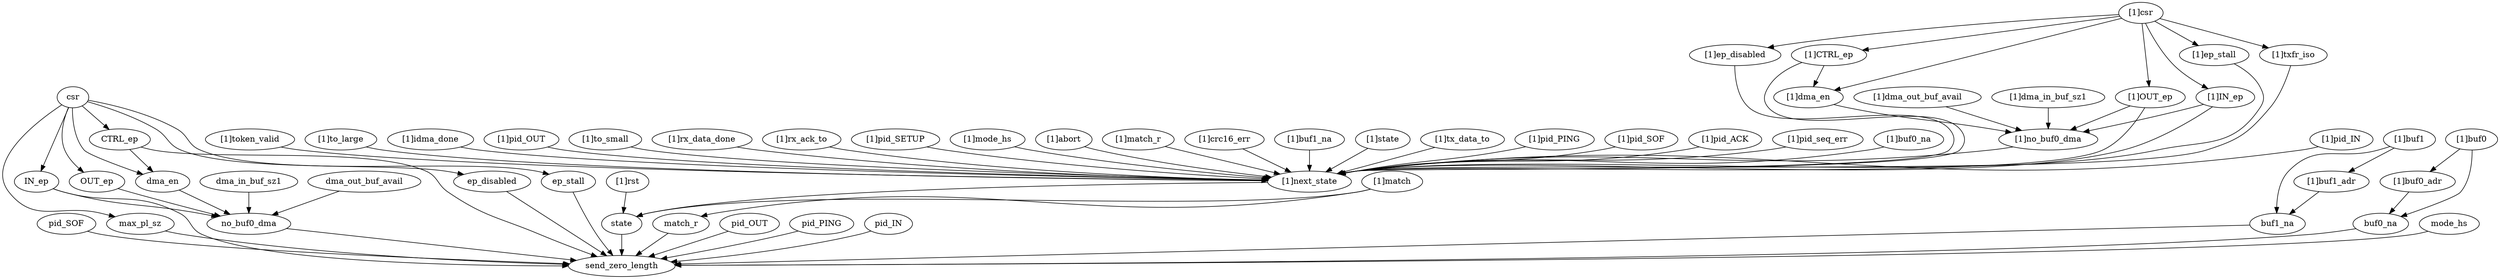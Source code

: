 strict digraph "" {
	pid_SOF	 [complexity=3,
		importance=0.012900203773,
		rank=0.00430006792432];
	send_zero_length	 [complexity=0,
		importance=0.00814253921694,
		rank=0.0];
	pid_SOF -> send_zero_length;
	dma_en	 [complexity=15,
		importance=0.0235546221212,
		rank=0.00157030814141];
	no_buf0_dma	 [complexity=9,
		importance=0.0187042182065,
		rank=0.00207824646738];
	dma_en -> no_buf0_dma;
	"[1]rst"	 [complexity=2,
		importance=0.118998430551,
		rank=0.0594992152756];
	state	 [complexity=1,
		importance=0.0380802553317,
		rank=0.0380802553317];
	"[1]rst" -> state;
	"[1]dma_in_buf_sz1"	 [complexity=18,
		importance=0.356688026298,
		rank=0.019816001461];
	"[1]no_buf0_dma"	 [complexity=12,
		importance=0.351930361741,
		rank=0.0293275301451];
	"[1]dma_in_buf_sz1" -> "[1]no_buf0_dma";
	pid_OUT	 [complexity=9,
		importance=0.012900203773,
		rank=0.00143335597477];
	pid_OUT -> send_zero_length;
	"[1]pid_IN"	 [complexity=15,
		importance=0.516810688684,
		rank=0.0344540459123];
	"[1]next_state"	 [complexity=3,
		importance=0.085342170688,
		rank=0.0284473902293];
	"[1]pid_IN" -> "[1]next_state";
	"[1]dma_en"	 [complexity=18,
		importance=0.356780765656,
		rank=0.0198211536476];
	"[1]dma_en" -> "[1]no_buf0_dma";
	pid_PING	 [complexity=2,
		importance=0.012900203773,
		rank=0.00645010188648];
	pid_PING -> send_zero_length;
	"[1]ep_disabled"	 [complexity=6,
		importance=0.431490960255,
		rank=0.0719151600426];
	"[1]ep_disabled" -> "[1]next_state";
	pid_IN	 [complexity=12,
		importance=0.0210427429899,
		rank=0.00175356191582];
	pid_IN -> send_zero_length;
	"[1]csr"	 [complexity=20,
		importance=0.361468133113,
		rank=0.0180734066556];
	"[1]csr" -> "[1]dma_en";
	"[1]csr" -> "[1]ep_disabled";
	"[1]CTRL_ep"	 [complexity=21,
		importance=0.361560872472,
		rank=0.0172171844034];
	"[1]csr" -> "[1]CTRL_ep";
	"[1]OUT_ep"	 [complexity=18,
		importance=0.356710468557,
		rank=0.0198172482532];
	"[1]csr" -> "[1]OUT_ep";
	"[1]IN_ep"	 [complexity=18,
		importance=0.356710468557,
		rank=0.0198172482532];
	"[1]csr" -> "[1]IN_ep";
	"[1]ep_stall"	 [complexity=4,
		importance=0.431490960255,
		rank=0.107872740064];
	"[1]csr" -> "[1]ep_stall";
	"[1]txfr_iso"	 [complexity=5,
		importance=0.346148789567,
		rank=0.0692297579135];
	"[1]csr" -> "[1]txfr_iso";
	"[1]token_valid"	 [complexity=5,
		importance=0.090099835244,
		rank=0.0180199670488];
	"[1]token_valid" -> "[1]next_state";
	"[1]to_large"	 [complexity=5,
		importance=0.349073570555,
		rank=0.0698147141111];
	"[1]to_large" -> "[1]next_state";
	"[1]buf1"	 [complexity=15,
		importance=0.0330691202907,
		rank=0.00220460801938];
	buf1_na	 [complexity=9,
		importance=0.0227608313435,
		rank=0.00252898126039];
	"[1]buf1" -> buf1_na;
	"[1]buf1_adr"	 [complexity=12,
		importance=0.0283114557347,
		rank=0.00235928797789];
	"[1]buf1" -> "[1]buf1_adr";
	"[1]buf0"	 [complexity=15,
		importance=0.0326990688833,
		rank=0.00217993792555];
	"[1]buf0_adr"	 [complexity=12,
		importance=0.0279414043273,
		rank=0.00232845036061];
	"[1]buf0" -> "[1]buf0_adr";
	buf0_na	 [complexity=9,
		importance=0.0223907799361,
		rank=0.00248786443735];
	"[1]buf0" -> buf0_na;
	"[1]CTRL_ep" -> "[1]dma_en";
	"[1]CTRL_ep" -> "[1]next_state";
	ep_disabled	 [complexity=3,
		importance=0.0129226460324,
		rank=0.00430754867748];
	ep_disabled -> send_zero_length;
	"[1]idma_done"	 [complexity=4,
		importance=0.175442005932,
		rank=0.043860501483];
	"[1]idma_done" -> "[1]next_state";
	"[1]pid_OUT"	 [complexity=16,
		importance=0.431468517996,
		rank=0.0269667823747];
	"[1]pid_OUT" -> "[1]next_state";
	"[1]OUT_ep" -> "[1]next_state";
	"[1]OUT_ep" -> "[1]no_buf0_dma";
	dma_in_buf_sz1	 [complexity=15,
		importance=0.0234618827625,
		rank=0.0015641255175];
	dma_in_buf_sz1 -> no_buf0_dma;
	state -> send_zero_length;
	"[1]to_small"	 [complexity=5,
		importance=0.349073570555,
		rank=0.0698147141111];
	"[1]to_small" -> "[1]next_state";
	"[1]match"	 [complexity=5,
		importance=0.0181336442301,
		rank=0.00362672884601];
	"[1]match" -> state;
	match_r	 [complexity=3,
		importance=0.013375979674,
		rank=0.00445865989135];
	"[1]match" -> match_r;
	"[1]rx_data_done"	 [complexity=4,
		importance=0.175442005932,
		rank=0.043860501483];
	"[1]rx_data_done" -> "[1]next_state";
	"[1]IN_ep" -> "[1]next_state";
	"[1]IN_ep" -> "[1]no_buf0_dma";
	csr	 [complexity=17,
		importance=0.028241989578,
		rank=0.00166129350459];
	csr -> dma_en;
	csr -> ep_disabled;
	ep_stall	 [complexity=1,
		importance=0.0129226460324,
		rank=0.0129226460324];
	csr -> ep_stall;
	CTRL_ep	 [complexity=18,
		importance=0.0283347289367,
		rank=0.00157415160759];
	csr -> CTRL_ep;
	OUT_ep	 [complexity=15,
		importance=0.0234843250219,
		rank=0.00156562166813];
	csr -> OUT_ep;
	max_pl_sz	 [complexity=1,
		importance=0.0129226460324,
		rank=0.0129226460324];
	csr -> max_pl_sz;
	IN_ep	 [complexity=15,
		importance=0.0234843250219,
		rank=0.00156562166813];
	csr -> IN_ep;
	ep_stall -> send_zero_length;
	"[1]buf0_adr" -> buf0_na;
	CTRL_ep -> dma_en;
	CTRL_ep -> send_zero_length;
	"[1]rx_ack_to"	 [complexity=4,
		importance=0.181263114501,
		rank=0.0453157786252];
	"[1]rx_ack_to" -> "[1]next_state";
	"[1]pid_SETUP"	 [complexity=7,
		importance=0.090099835244,
		rank=0.0128714050349];
	"[1]pid_SETUP" -> "[1]next_state";
	"[1]mode_hs"	 [complexity=5,
		importance=0.26078417662,
		rank=0.052156835324];
	"[1]mode_hs" -> "[1]next_state";
	"[1]abort"	 [complexity=8,
		importance=0.863621622747,
		rank=0.107952702843];
	"[1]abort" -> "[1]next_state";
	"[1]next_state" -> state;
	dma_out_buf_avail	 [complexity=15,
		importance=0.0234618827625,
		rank=0.0015641255175];
	dma_out_buf_avail -> no_buf0_dma;
	mode_hs	 [complexity=2,
		importance=0.012900203773,
		rank=0.00645010188648];
	mode_hs -> send_zero_length;
	buf0_na -> send_zero_length;
	"[1]match_r"	 [complexity=6,
		importance=0.431944293897,
		rank=0.0719907156495];
	"[1]match_r" -> "[1]next_state";
	"[1]crc16_err"	 [complexity=6,
		importance=0.26078417662,
		rank=0.0434640294367];
	"[1]crc16_err" -> "[1]next_state";
	OUT_ep -> no_buf0_dma;
	buf1_na -> send_zero_length;
	"[1]buf1_na"	 [complexity=12,
		importance=0.689213118414,
		rank=0.0574344265345];
	"[1]buf1_na" -> "[1]next_state";
	"[1]state"	 [complexity=6,
		importance=2.33417632469,
		rank=0.389029387448];
	"[1]state" -> "[1]next_state";
	no_buf0_dma -> send_zero_length;
	"[1]dma_out_buf_avail"	 [complexity=18,
		importance=0.356688026298,
		rank=0.019816001461];
	"[1]dma_out_buf_avail" -> "[1]no_buf0_dma";
	"[1]tx_data_to"	 [complexity=6,
		importance=0.266030204233,
		rank=0.0443383673721];
	"[1]tx_data_to" -> "[1]next_state";
	max_pl_sz -> send_zero_length;
	"[1]buf1_adr" -> buf1_na;
	"[1]pid_PING"	 [complexity=5,
		importance=0.26078417662,
		rank=0.052156835324];
	"[1]pid_PING" -> "[1]next_state";
	"[1]ep_stall" -> "[1]next_state";
	"[1]pid_SOF"	 [complexity=6,
		importance=0.431468517996,
		rank=0.071911419666];
	"[1]pid_SOF" -> "[1]next_state";
	"[1]pid_ACK"	 [complexity=5,
		importance=0.090099835244,
		rank=0.0180199670488];
	"[1]pid_ACK" -> "[1]next_state";
	"[1]pid_seq_err"	 [complexity=4,
		importance=0.266469706599,
		rank=0.0666174266497];
	"[1]pid_seq_err" -> "[1]next_state";
	"[1]txfr_iso" -> "[1]next_state";
	IN_ep -> send_zero_length;
	IN_ep -> no_buf0_dma;
	"[1]no_buf0_dma" -> "[1]next_state";
	"[1]buf0_na"	 [complexity=12,
		importance=0.688843067006,
		rank=0.0574035889172];
	"[1]buf0_na" -> "[1]next_state";
	match_r -> send_zero_length;
}
